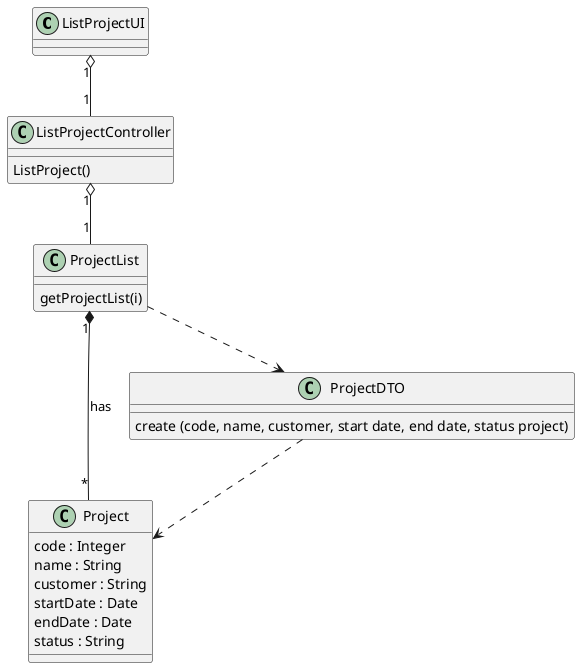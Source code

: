 @startuml

class ListProjectUI {}

class ListProjectController{
ListProject()
}


class Project {
code : Integer
name : String
customer : String
startDate : Date
endDate : Date
status : String
}

class ProjectList {
getProjectList(i)
}

class ProjectDTO {
create (code, name, customer, start date, end date, status project)
}

ProjectList "1" *-- "*" Project : has
ListProjectController "1" o-- "1" ProjectList
ListProjectUI "1" o-- "1" ListProjectController
ProjectList ..> ProjectDTO
ProjectDTO ..> Project

@enduml